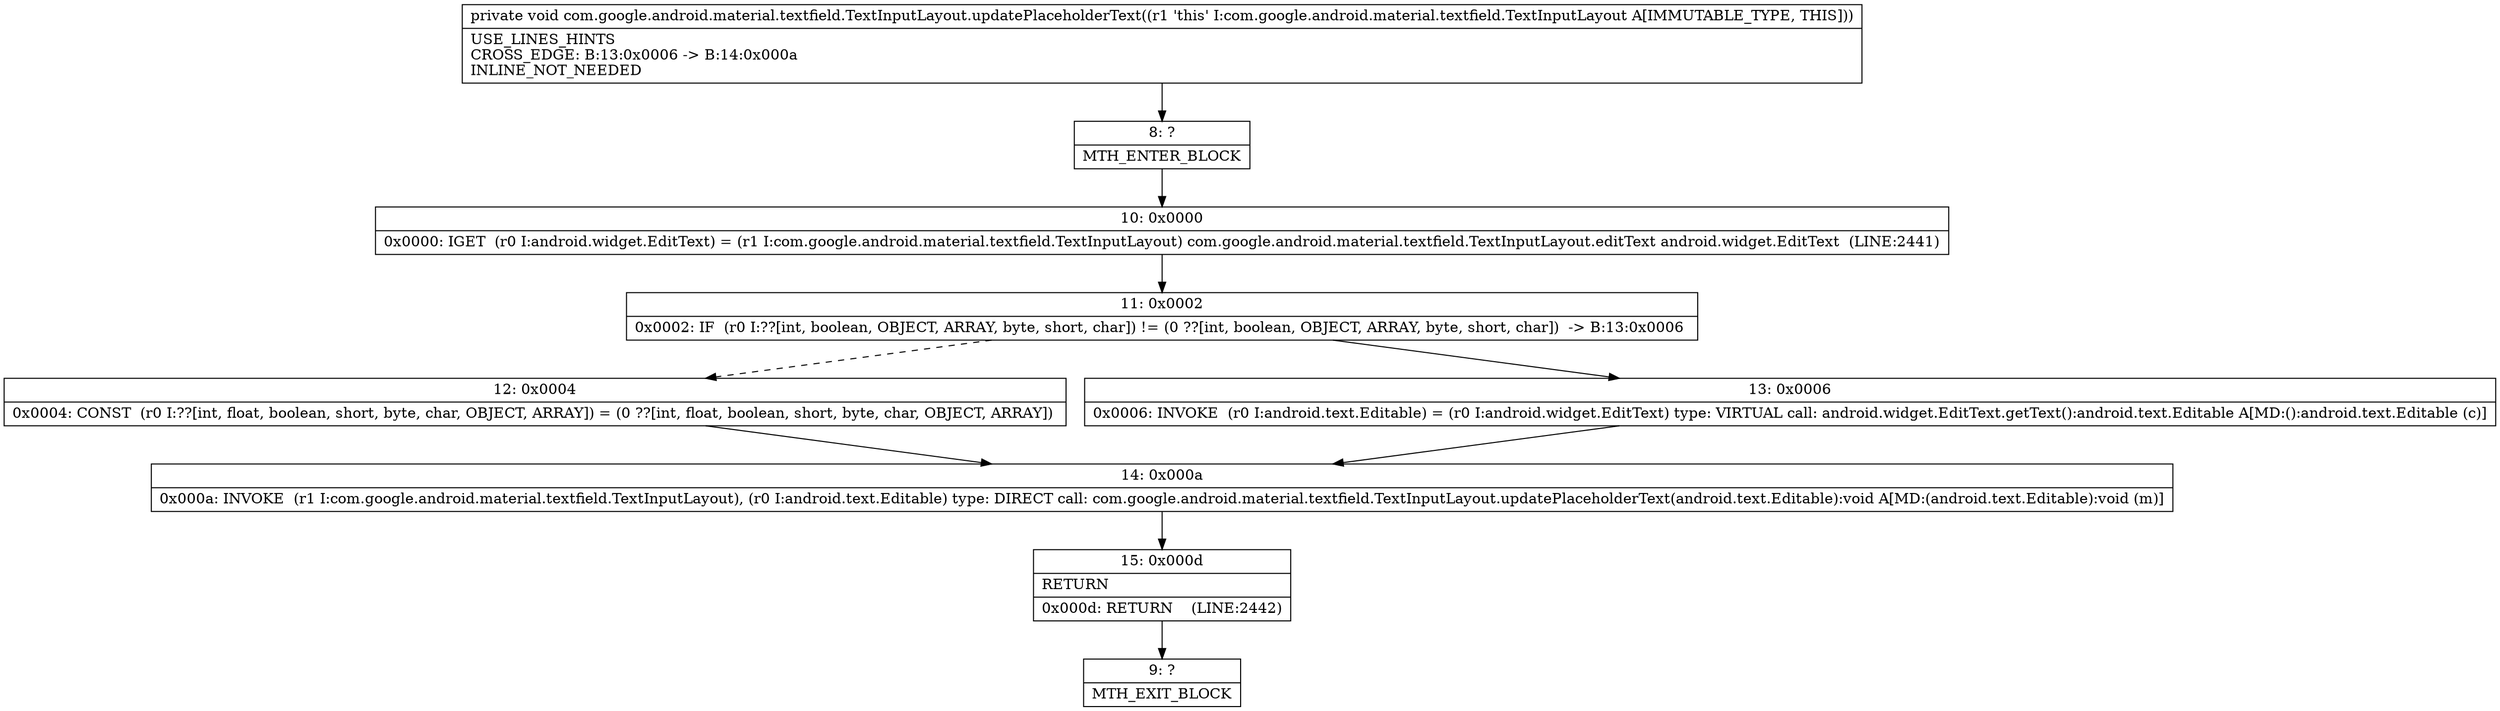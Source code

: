 digraph "CFG forcom.google.android.material.textfield.TextInputLayout.updatePlaceholderText()V" {
Node_8 [shape=record,label="{8\:\ ?|MTH_ENTER_BLOCK\l}"];
Node_10 [shape=record,label="{10\:\ 0x0000|0x0000: IGET  (r0 I:android.widget.EditText) = (r1 I:com.google.android.material.textfield.TextInputLayout) com.google.android.material.textfield.TextInputLayout.editText android.widget.EditText  (LINE:2441)\l}"];
Node_11 [shape=record,label="{11\:\ 0x0002|0x0002: IF  (r0 I:??[int, boolean, OBJECT, ARRAY, byte, short, char]) != (0 ??[int, boolean, OBJECT, ARRAY, byte, short, char])  \-\> B:13:0x0006 \l}"];
Node_12 [shape=record,label="{12\:\ 0x0004|0x0004: CONST  (r0 I:??[int, float, boolean, short, byte, char, OBJECT, ARRAY]) = (0 ??[int, float, boolean, short, byte, char, OBJECT, ARRAY]) \l}"];
Node_14 [shape=record,label="{14\:\ 0x000a|0x000a: INVOKE  (r1 I:com.google.android.material.textfield.TextInputLayout), (r0 I:android.text.Editable) type: DIRECT call: com.google.android.material.textfield.TextInputLayout.updatePlaceholderText(android.text.Editable):void A[MD:(android.text.Editable):void (m)]\l}"];
Node_15 [shape=record,label="{15\:\ 0x000d|RETURN\l|0x000d: RETURN    (LINE:2442)\l}"];
Node_9 [shape=record,label="{9\:\ ?|MTH_EXIT_BLOCK\l}"];
Node_13 [shape=record,label="{13\:\ 0x0006|0x0006: INVOKE  (r0 I:android.text.Editable) = (r0 I:android.widget.EditText) type: VIRTUAL call: android.widget.EditText.getText():android.text.Editable A[MD:():android.text.Editable (c)]\l}"];
MethodNode[shape=record,label="{private void com.google.android.material.textfield.TextInputLayout.updatePlaceholderText((r1 'this' I:com.google.android.material.textfield.TextInputLayout A[IMMUTABLE_TYPE, THIS]))  | USE_LINES_HINTS\lCROSS_EDGE: B:13:0x0006 \-\> B:14:0x000a\lINLINE_NOT_NEEDED\l}"];
MethodNode -> Node_8;Node_8 -> Node_10;
Node_10 -> Node_11;
Node_11 -> Node_12[style=dashed];
Node_11 -> Node_13;
Node_12 -> Node_14;
Node_14 -> Node_15;
Node_15 -> Node_9;
Node_13 -> Node_14;
}

